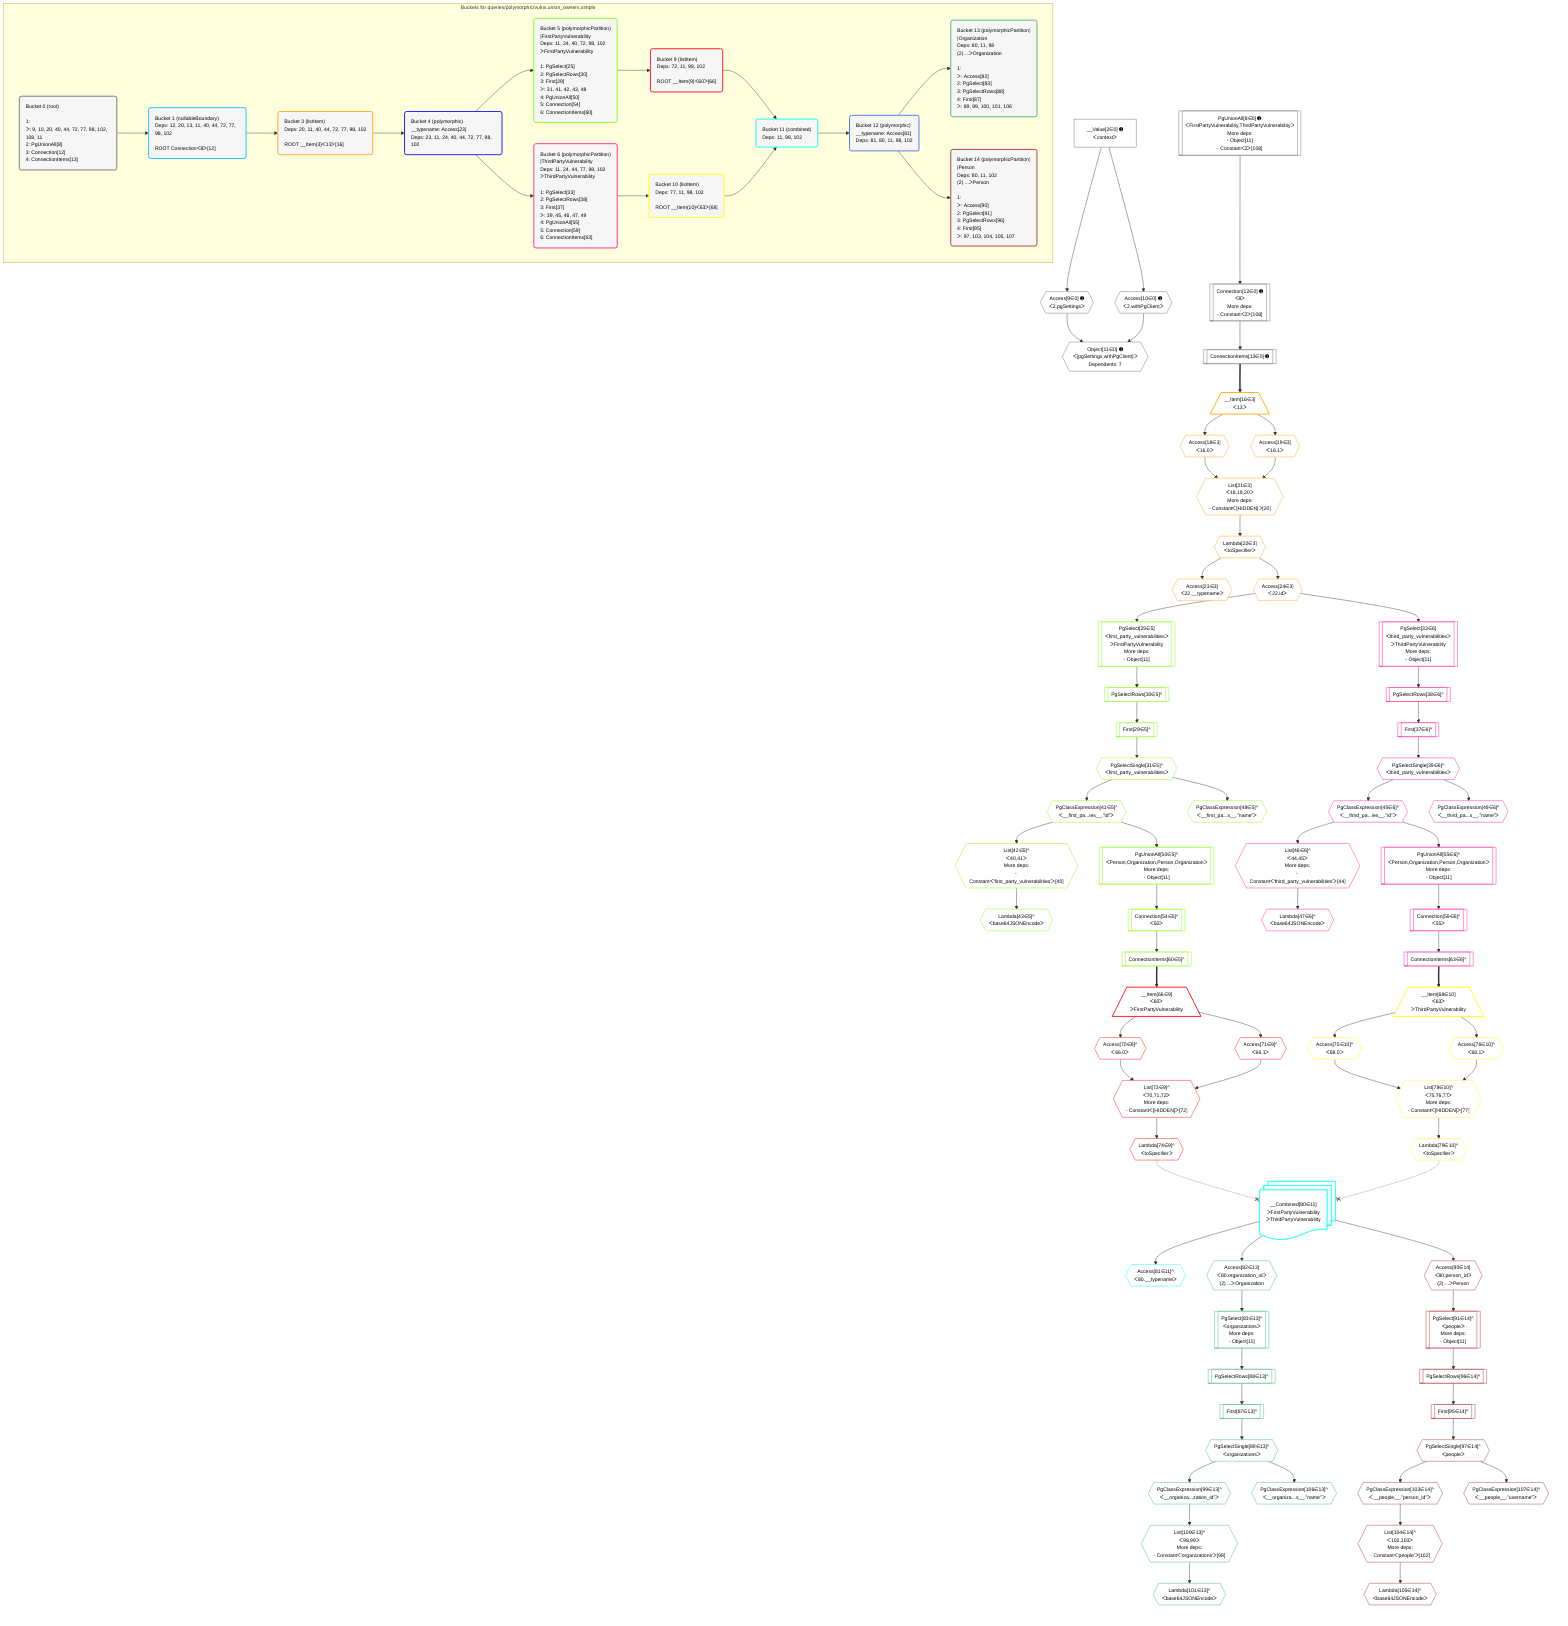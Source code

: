 %%{init: {'themeVariables': { 'fontSize': '12px'}}}%%
graph TD
    classDef path fill:#eee,stroke:#000,color:#000
    classDef plan fill:#fff,stroke-width:1px,color:#000
    classDef itemplan fill:#fff,stroke-width:2px,color:#000
    classDef unbatchedplan fill:#dff,stroke-width:1px,color:#000
    classDef sideeffectplan fill:#fcc,stroke-width:2px,color:#000
    classDef bucket fill:#f6f6f6,color:#000,stroke-width:2px,text-align:left

    subgraph "Buckets for queries/polymorphic/vulns.union_owners.simple"
    Bucket0("Bucket 0 (root)<br /><br />1: <br />ᐳ: 9, 10, 20, 40, 44, 72, 77, 98, 102, 108, 11<br />2: PgUnionAll[8]<br />3: Connection[12]<br />4: ConnectionItems[13]"):::bucket
    Bucket1("Bucket 1 (nullableBoundary)<br />Deps: 12, 20, 13, 11, 40, 44, 72, 77, 98, 102<br /><br />ROOT Connectionᐸ8ᐳ[12]"):::bucket
    Bucket3("Bucket 3 (listItem)<br />Deps: 20, 11, 40, 44, 72, 77, 98, 102<br /><br />ROOT __Item{3}ᐸ13ᐳ[16]"):::bucket
    Bucket4("Bucket 4 (polymorphic)<br />__typename: Access[23]<br />Deps: 23, 11, 24, 40, 44, 72, 77, 98, 102"):::bucket
    Bucket5("Bucket 5 (polymorphicPartition)<br />|FirstPartyVulnerability<br />Deps: 11, 24, 40, 72, 98, 102<br />ᐳFirstPartyVulnerability<br /><br />1: PgSelect[25]<br />2: PgSelectRows[30]<br />3: First[29]<br />ᐳ: 31, 41, 42, 43, 48<br />4: PgUnionAll[50]<br />5: Connection[54]<br />6: ConnectionItems[60]"):::bucket
    Bucket6("Bucket 6 (polymorphicPartition)<br />|ThirdPartyVulnerability<br />Deps: 11, 24, 44, 77, 98, 102<br />ᐳThirdPartyVulnerability<br /><br />1: PgSelect[33]<br />2: PgSelectRows[38]<br />3: First[37]<br />ᐳ: 39, 45, 46, 47, 49<br />4: PgUnionAll[55]<br />5: Connection[59]<br />6: ConnectionItems[63]"):::bucket
    Bucket9("Bucket 9 (listItem)<br />Deps: 72, 11, 98, 102<br /><br />ROOT __Item{9}ᐸ60ᐳ[66]"):::bucket
    Bucket10("Bucket 10 (listItem)<br />Deps: 77, 11, 98, 102<br /><br />ROOT __Item{10}ᐸ63ᐳ[68]"):::bucket
    Bucket11("Bucket 11 (combined)<br />Deps: 11, 98, 102"):::bucket
    Bucket12("Bucket 12 (polymorphic)<br />__typename: Access[81]<br />Deps: 81, 80, 11, 98, 102"):::bucket
    Bucket13("Bucket 13 (polymorphicPartition)<br />|Organization<br />Deps: 80, 11, 98<br />(2) ...ᐳOrganization<br /><br />1: <br />ᐳ: Access[82]<br />2: PgSelect[83]<br />3: PgSelectRows[88]<br />4: First[87]<br />ᐳ: 89, 99, 100, 101, 106"):::bucket
    Bucket14("Bucket 14 (polymorphicPartition)<br />|Person<br />Deps: 80, 11, 102<br />(2) ...ᐳPerson<br /><br />1: <br />ᐳ: Access[90]<br />2: PgSelect[91]<br />3: PgSelectRows[96]<br />4: First[95]<br />ᐳ: 97, 103, 104, 105, 107"):::bucket
    end
    Bucket0 --> Bucket1
    Bucket1 --> Bucket3
    Bucket3 --> Bucket4
    Bucket4 --> Bucket5 & Bucket6
    Bucket5 --> Bucket9
    Bucket6 --> Bucket10
    Bucket9 --> Bucket11
    Bucket10 --> Bucket11
    Bucket11 --> Bucket12
    Bucket12 --> Bucket13 & Bucket14

    %% plan dependencies
    PgUnionAll8[["PgUnionAll[8∈0] ➊<br />ᐸFirstPartyVulnerability,ThirdPartyVulnerabilityᐳ<br />More deps:<br />- Object[11]<br />- Constantᐸ2ᐳ[108]"]]:::plan
    Object11{{"Object[11∈0] ➊<br />ᐸ{pgSettings,withPgClient}ᐳ<br />Dependents: 7"}}:::plan
    Access9{{"Access[9∈0] ➊<br />ᐸ2.pgSettingsᐳ"}}:::plan
    Access10{{"Access[10∈0] ➊<br />ᐸ2.withPgClientᐳ"}}:::plan
    Access9 & Access10 --> Object11
    Connection12[["Connection[12∈0] ➊<br />ᐸ8ᐳ<br />More deps:<br />- Constantᐸ2ᐳ[108]"]]:::plan
    PgUnionAll8 --> Connection12
    __Value2["__Value[2∈0] ➊<br />ᐸcontextᐳ"]:::plan
    __Value2 --> Access9
    __Value2 --> Access10
    ConnectionItems13[["ConnectionItems[13∈0] ➊"]]:::plan
    Connection12 --> ConnectionItems13
    List21{{"List[21∈3]<br />ᐸ18,19,20ᐳ<br />More deps:<br />- Constantᐸ[HIDDEN]ᐳ[20]"}}:::plan
    Access18{{"Access[18∈3]<br />ᐸ16.0ᐳ"}}:::plan
    Access19{{"Access[19∈3]<br />ᐸ16.1ᐳ"}}:::plan
    Access18 & Access19 --> List21
    __Item16[/"__Item[16∈3]<br />ᐸ13ᐳ"\]:::itemplan
    ConnectionItems13 ==> __Item16
    __Item16 --> Access18
    __Item16 --> Access19
    Lambda22{{"Lambda[22∈3]<br />ᐸtoSpecifierᐳ"}}:::plan
    List21 --> Lambda22
    Access23{{"Access[23∈3]<br />ᐸ22.__typenameᐳ"}}:::plan
    Lambda22 --> Access23
    Access24{{"Access[24∈3]<br />ᐸ22.idᐳ"}}:::plan
    Lambda22 --> Access24
    PgSelect25[["PgSelect[25∈5]<br />ᐸfirst_party_vulnerabilitiesᐳ<br />ᐳFirstPartyVulnerability<br />More deps:<br />- Object[11]"]]:::plan
    Access24 --> PgSelect25
    List42{{"List[42∈5]^<br />ᐸ40,41ᐳ<br />More deps:<br />- Constantᐸ'first_party_vulnerabilities'ᐳ[40]"}}:::plan
    PgClassExpression41{{"PgClassExpression[41∈5]^<br />ᐸ__first_pa...ies__.”id”ᐳ"}}:::plan
    PgClassExpression41 --> List42
    PgUnionAll50[["PgUnionAll[50∈5]^<br />ᐸPerson,Organization,Person,Organizationᐳ<br />More deps:<br />- Object[11]"]]:::plan
    PgClassExpression41 --> PgUnionAll50
    First29[["First[29∈5]^"]]:::plan
    PgSelectRows30[["PgSelectRows[30∈5]^"]]:::plan
    PgSelectRows30 --> First29
    PgSelect25 --> PgSelectRows30
    PgSelectSingle31{{"PgSelectSingle[31∈5]^<br />ᐸfirst_party_vulnerabilitiesᐳ"}}:::plan
    First29 --> PgSelectSingle31
    PgSelectSingle31 --> PgClassExpression41
    Lambda43{{"Lambda[43∈5]^<br />ᐸbase64JSONEncodeᐳ"}}:::plan
    List42 --> Lambda43
    PgClassExpression48{{"PgClassExpression[48∈5]^<br />ᐸ__first_pa...s__.”name”ᐳ"}}:::plan
    PgSelectSingle31 --> PgClassExpression48
    Connection54[["Connection[54∈5]^<br />ᐸ50ᐳ"]]:::plan
    PgUnionAll50 --> Connection54
    ConnectionItems60[["ConnectionItems[60∈5]^"]]:::plan
    Connection54 --> ConnectionItems60
    PgSelect33[["PgSelect[33∈6]<br />ᐸthird_party_vulnerabilitiesᐳ<br />ᐳThirdPartyVulnerability<br />More deps:<br />- Object[11]"]]:::plan
    Access24 --> PgSelect33
    List46{{"List[46∈6]^<br />ᐸ44,45ᐳ<br />More deps:<br />- Constantᐸ'third_party_vulnerabilities'ᐳ[44]"}}:::plan
    PgClassExpression45{{"PgClassExpression[45∈6]^<br />ᐸ__third_pa...ies__.”id”ᐳ"}}:::plan
    PgClassExpression45 --> List46
    PgUnionAll55[["PgUnionAll[55∈6]^<br />ᐸPerson,Organization,Person,Organizationᐳ<br />More deps:<br />- Object[11]"]]:::plan
    PgClassExpression45 --> PgUnionAll55
    First37[["First[37∈6]^"]]:::plan
    PgSelectRows38[["PgSelectRows[38∈6]^"]]:::plan
    PgSelectRows38 --> First37
    PgSelect33 --> PgSelectRows38
    PgSelectSingle39{{"PgSelectSingle[39∈6]^<br />ᐸthird_party_vulnerabilitiesᐳ"}}:::plan
    First37 --> PgSelectSingle39
    PgSelectSingle39 --> PgClassExpression45
    Lambda47{{"Lambda[47∈6]^<br />ᐸbase64JSONEncodeᐳ"}}:::plan
    List46 --> Lambda47
    PgClassExpression49{{"PgClassExpression[49∈6]^<br />ᐸ__third_pa...s__.”name”ᐳ"}}:::plan
    PgSelectSingle39 --> PgClassExpression49
    Connection59[["Connection[59∈6]^<br />ᐸ55ᐳ"]]:::plan
    PgUnionAll55 --> Connection59
    ConnectionItems63[["ConnectionItems[63∈6]^"]]:::plan
    Connection59 --> ConnectionItems63
    List73{{"List[73∈9]^<br />ᐸ70,71,72ᐳ<br />More deps:<br />- Constantᐸ[HIDDEN]ᐳ[72]"}}:::plan
    Access70{{"Access[70∈9]^<br />ᐸ66.0ᐳ"}}:::plan
    Access71{{"Access[71∈9]^<br />ᐸ66.1ᐳ"}}:::plan
    Access70 & Access71 --> List73
    __Item66[/"__Item[66∈9]<br />ᐸ60ᐳ<br />ᐳFirstPartyVulnerability"\]:::itemplan
    ConnectionItems60 ==> __Item66
    __Item66 --> Access70
    __Item66 --> Access71
    Lambda74{{"Lambda[74∈9]^<br />ᐸtoSpecifierᐳ"}}:::plan
    List73 --> Lambda74
    List78{{"List[78∈10]^<br />ᐸ75,76,77ᐳ<br />More deps:<br />- Constantᐸ[HIDDEN]ᐳ[77]"}}:::plan
    Access75{{"Access[75∈10]^<br />ᐸ68.0ᐳ"}}:::plan
    Access76{{"Access[76∈10]^<br />ᐸ68.1ᐳ"}}:::plan
    Access75 & Access76 --> List78
    __Item68[/"__Item[68∈10]<br />ᐸ63ᐳ<br />ᐳThirdPartyVulnerability"\]:::itemplan
    ConnectionItems63 ==> __Item68
    __Item68 --> Access75
    __Item68 --> Access76
    Lambda79{{"Lambda[79∈10]^<br />ᐸtoSpecifierᐳ"}}:::plan
    List78 --> Lambda79
    Access81{{"Access[81∈11]^<br />ᐸ80.__typenameᐳ"}}:::plan
    __Value80:::plan@{shape: docs, label: "__Combined[80∈11]<br />ᐳFirstPartyVulnerability<br />ᐳThirdPartyVulnerability"}
    __Value80 --> Access81
    PgSelect83[["PgSelect[83∈13]^<br />ᐸorganizationsᐳ<br />More deps:<br />- Object[11]"]]:::plan
    Access82{{"Access[82∈13]<br />ᐸ80.organization_idᐳ<br />(2) ...ᐳOrganization"}}:::plan
    Access82 --> PgSelect83
    List100{{"List[100∈13]^<br />ᐸ98,99ᐳ<br />More deps:<br />- Constantᐸ'organizations'ᐳ[98]"}}:::plan
    PgClassExpression99{{"PgClassExpression[99∈13]^<br />ᐸ__organiza...zation_id”ᐳ"}}:::plan
    PgClassExpression99 --> List100
    __Value80 --> Access82
    First87[["First[87∈13]^"]]:::plan
    PgSelectRows88[["PgSelectRows[88∈13]^"]]:::plan
    PgSelectRows88 --> First87
    PgSelect83 --> PgSelectRows88
    PgSelectSingle89{{"PgSelectSingle[89∈13]^<br />ᐸorganizationsᐳ"}}:::plan
    First87 --> PgSelectSingle89
    PgSelectSingle89 --> PgClassExpression99
    Lambda101{{"Lambda[101∈13]^<br />ᐸbase64JSONEncodeᐳ"}}:::plan
    List100 --> Lambda101
    PgClassExpression106{{"PgClassExpression[106∈13]^<br />ᐸ__organiza...s__.”name”ᐳ"}}:::plan
    PgSelectSingle89 --> PgClassExpression106
    PgSelect91[["PgSelect[91∈14]^<br />ᐸpeopleᐳ<br />More deps:<br />- Object[11]"]]:::plan
    Access90{{"Access[90∈14]<br />ᐸ80.person_idᐳ<br />(2) ...ᐳPerson"}}:::plan
    Access90 --> PgSelect91
    List104{{"List[104∈14]^<br />ᐸ102,103ᐳ<br />More deps:<br />- Constantᐸ'people'ᐳ[102]"}}:::plan
    PgClassExpression103{{"PgClassExpression[103∈14]^<br />ᐸ__people__.”person_id”ᐳ"}}:::plan
    PgClassExpression103 --> List104
    __Value80 --> Access90
    First95[["First[95∈14]^"]]:::plan
    PgSelectRows96[["PgSelectRows[96∈14]^"]]:::plan
    PgSelectRows96 --> First95
    PgSelect91 --> PgSelectRows96
    PgSelectSingle97{{"PgSelectSingle[97∈14]^<br />ᐸpeopleᐳ"}}:::plan
    First95 --> PgSelectSingle97
    PgSelectSingle97 --> PgClassExpression103
    Lambda105{{"Lambda[105∈14]^<br />ᐸbase64JSONEncodeᐳ"}}:::plan
    List104 --> Lambda105
    PgClassExpression107{{"PgClassExpression[107∈14]^<br />ᐸ__people__.”username”ᐳ"}}:::plan
    PgSelectSingle97 --> PgClassExpression107

    %% define steps
    classDef bucket0 stroke:#696969
    class Bucket0,__Value2,PgUnionAll8,Access9,Access10,Object11,Connection12,ConnectionItems13 bucket0
    classDef bucket1 stroke:#00bfff
    class Bucket1 bucket1
    classDef bucket3 stroke:#ffa500
    class Bucket3,__Item16,Access18,Access19,List21,Lambda22,Access23,Access24 bucket3
    classDef bucket4 stroke:#0000ff
    class Bucket4 bucket4
    classDef bucket5 stroke:#7fff00
    class Bucket5,PgSelect25,First29,PgSelectRows30,PgSelectSingle31,PgClassExpression41,List42,Lambda43,PgClassExpression48,PgUnionAll50,Connection54,ConnectionItems60 bucket5
    classDef bucket6 stroke:#ff1493
    class Bucket6,PgSelect33,First37,PgSelectRows38,PgSelectSingle39,PgClassExpression45,List46,Lambda47,PgClassExpression49,PgUnionAll55,Connection59,ConnectionItems63 bucket6
    classDef bucket9 stroke:#ff0000
    class Bucket9,__Item66,Access70,Access71,List73,Lambda74 bucket9
    classDef bucket10 stroke:#ffff00
    class Bucket10,__Item68,Access75,Access76,List78,Lambda79 bucket10
    classDef bucket11 stroke:#00ffff
    class Bucket11,__Value80,Access81 bucket11
    classDef bucket12 stroke:#4169e1
    class Bucket12 bucket12
    classDef bucket13 stroke:#3cb371
    class Bucket13,Access82,PgSelect83,First87,PgSelectRows88,PgSelectSingle89,PgClassExpression99,List100,Lambda101,PgClassExpression106 bucket13
    classDef bucket14 stroke:#a52a2a
    class Bucket14,Access90,PgSelect91,First95,PgSelectRows96,PgSelectSingle97,PgClassExpression103,List104,Lambda105,PgClassExpression107 bucket14

    Lambda74 -.-x __Value80
    Lambda79 -.-x __Value80